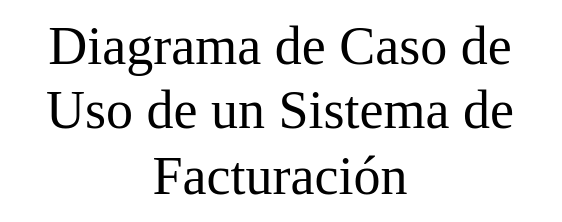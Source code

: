 <mxfile version="26.1.0" pages="3">
  <diagram name="Diagrama de caso de uso" id="xcA39kuPLzymjT6agbjP">
    <mxGraphModel dx="2261" dy="728" grid="1" gridSize="10" guides="1" tooltips="1" connect="1" arrows="1" fold="1" page="1" pageScale="1" pageWidth="827" pageHeight="1169" math="0" shadow="0">
      <root>
        <mxCell id="0" />
        <mxCell id="1" parent="0" />
        <mxCell id="t_MBgbET_2doBu12DgVh-1" value="&lt;font style=&quot;font-size: 27px;&quot; face=&quot;Times New Roman&quot;&gt;Diagrama de Caso de Uso de un Sistema de Facturación&lt;/font&gt;" style="text;html=1;align=center;verticalAlign=middle;whiteSpace=wrap;rounded=0;" vertex="1" parent="1">
          <mxGeometry x="-210" y="20" width="280" height="110" as="geometry" />
        </mxCell>
      </root>
    </mxGraphModel>
  </diagram>
  <diagram id="s45IghpgLH8B6r_WTjBE" name="Diagrama de Secuencia">
    <mxGraphModel dx="2261" dy="1897" grid="1" gridSize="10" guides="1" tooltips="1" connect="1" arrows="1" fold="1" page="1" pageScale="1" pageWidth="827" pageHeight="1169" math="0" shadow="0">
      <root>
        <mxCell id="0" />
        <mxCell id="1" parent="0" />
        <mxCell id="KhRd9uZqJfxdiIxI7CYo-1" value="Cliente&lt;div&gt;&lt;br&gt;&lt;/div&gt;" style="shape=umlActor;verticalLabelPosition=bottom;verticalAlign=top;html=1;outlineConnect=0;" vertex="1" parent="1">
          <mxGeometry x="-260" y="140" width="100" height="140" as="geometry" />
        </mxCell>
        <mxCell id="qHC5zQkxv4jwqWoaz_f5-1" value="&lt;font style=&quot;font-size: 27px;&quot; face=&quot;Times New Roman&quot;&gt;Diagrama de Secuencia un Sistema de Facturación&lt;/font&gt;" style="text;html=1;align=center;verticalAlign=middle;whiteSpace=wrap;rounded=0;" vertex="1" parent="1">
          <mxGeometry x="-200" y="-20" width="280" height="110" as="geometry" />
        </mxCell>
        <mxCell id="UFgG4pG3Vd_4C8uo6zTM-1" value="" style="endArrow=none;html=1;rounded=0;" edge="1" parent="1">
          <mxGeometry width="50" height="50" relative="1" as="geometry">
            <mxPoint x="-200" y="560" as="sourcePoint" />
            <mxPoint x="-200" y="310" as="targetPoint" />
          </mxGeometry>
        </mxCell>
        <mxCell id="UFgG4pG3Vd_4C8uo6zTM-2" value="" style="endArrow=none;dashed=1;html=1;dashPattern=1 3;strokeWidth=2;rounded=0;" edge="1" parent="1">
          <mxGeometry width="50" height="50" relative="1" as="geometry">
            <mxPoint x="-80" y="560" as="sourcePoint" />
            <mxPoint x="-80" y="310" as="targetPoint" />
          </mxGeometry>
        </mxCell>
      </root>
    </mxGraphModel>
  </diagram>
  <diagram id="6RL5IYVW7ehFDLnIbYe4" name="Diagrama de Colaboración">
    <mxGraphModel dx="2261" dy="728" grid="1" gridSize="10" guides="1" tooltips="1" connect="1" arrows="1" fold="1" page="1" pageScale="1" pageWidth="827" pageHeight="1169" math="0" shadow="0">
      <root>
        <mxCell id="0" />
        <mxCell id="1" parent="0" />
        <mxCell id="9GPXxR69ikhWOOgvVDXS-1" value="" style="rounded=0;whiteSpace=wrap;html=1;" parent="1" vertex="1">
          <mxGeometry x="-370" y="40" width="1160" height="630" as="geometry" />
        </mxCell>
        <mxCell id="9GPXxR69ikhWOOgvVDXS-2" value="&lt;font style=&quot;font-size: 27px;&quot; face=&quot;Times New Roman&quot;&gt;Diagrama de Colaboración de un Sistema de Facturación&lt;/font&gt;" style="text;html=1;align=center;verticalAlign=middle;whiteSpace=wrap;rounded=0;" parent="1" vertex="1">
          <mxGeometry x="-165" y="100" width="280" height="110" as="geometry" />
        </mxCell>
        <mxCell id="9GPXxR69ikhWOOgvVDXS-4" value="Cliente&lt;div&gt;&lt;br&gt;&lt;/div&gt;" style="shape=umlActor;verticalLabelPosition=bottom;verticalAlign=top;html=1;outlineConnect=0;" parent="1" vertex="1">
          <mxGeometry x="-250" y="255" width="100" height="140" as="geometry" />
        </mxCell>
        <mxCell id="9GPXxR69ikhWOOgvVDXS-5" value="Sistema de Facturación" style="rounded=0;whiteSpace=wrap;html=1;" parent="1" vertex="1">
          <mxGeometry x="100" y="255" width="150" height="55" as="geometry" />
        </mxCell>
        <mxCell id="9GPXxR69ikhWOOgvVDXS-6" value="" style="endArrow=classic;html=1;rounded=0;" parent="1" edge="1">
          <mxGeometry width="50" height="50" relative="1" as="geometry">
            <mxPoint x="310" y="282" as="sourcePoint" />
            <mxPoint x="491" y="282" as="targetPoint" />
            <Array as="points">
              <mxPoint x="370" y="282" />
            </Array>
          </mxGeometry>
        </mxCell>
        <mxCell id="9GPXxR69ikhWOOgvVDXS-7" value="" style="endArrow=classic;html=1;rounded=0;" parent="1" edge="1">
          <mxGeometry width="50" height="50" relative="1" as="geometry">
            <mxPoint x="-100" y="280" as="sourcePoint" />
            <mxPoint x="50" y="280" as="targetPoint" />
          </mxGeometry>
        </mxCell>
        <mxCell id="9GPXxR69ikhWOOgvVDXS-8" value=" &lt;br&gt;&lt;font&gt;  &lt;br&gt;&lt;font&gt; &lt;br&gt;&lt;br&gt;01.Solicita_Factura&lt;/font&gt;&lt;/font&gt;" style="text;html=1;align=center;verticalAlign=middle;whiteSpace=wrap;rounded=0;" parent="1" vertex="1">
          <mxGeometry x="-110" y="190" width="170" height="90" as="geometry" />
        </mxCell>
        <mxCell id="9GPXxR69ikhWOOgvVDXS-9" value="2. Obtener detalle de la compra&lt;br&gt;6. Registrar Transacción" style="text;html=1;align=center;verticalAlign=middle;whiteSpace=wrap;rounded=0;" parent="1" vertex="1">
          <mxGeometry x="320" y="190" width="150" height="90" as="geometry" />
        </mxCell>
        <mxCell id="9GPXxR69ikhWOOgvVDXS-11" value="3. Detalle de la compra" style="text;html=1;align=center;verticalAlign=middle;whiteSpace=wrap;rounded=0;" parent="1" vertex="1">
          <mxGeometry x="320" y="290" width="150" height="90" as="geometry" />
        </mxCell>
        <mxCell id="N8h60FljMT_TfsxbiQs3-1" value="Base de Datos" style="rounded=0;whiteSpace=wrap;html=1;" vertex="1" parent="1">
          <mxGeometry x="510" y="255" width="150" height="55" as="geometry" />
        </mxCell>
        <mxCell id="N8h60FljMT_TfsxbiQs3-2" value="" style="endArrow=none;html=1;rounded=0;exitX=1;exitY=0.333;exitDx=0;exitDy=0;exitPerimeter=0;entryX=0;entryY=0.75;entryDx=0;entryDy=0;" edge="1" parent="1" source="9GPXxR69ikhWOOgvVDXS-4" target="9GPXxR69ikhWOOgvVDXS-5">
          <mxGeometry width="50" height="50" relative="1" as="geometry">
            <mxPoint x="50" y="340" as="sourcePoint" />
            <mxPoint x="100" y="290" as="targetPoint" />
          </mxGeometry>
        </mxCell>
        <mxCell id="N8h60FljMT_TfsxbiQs3-4" value="" style="endArrow=none;html=1;rounded=0;exitX=1;exitY=0.75;exitDx=0;exitDy=0;entryX=0;entryY=0.75;entryDx=0;entryDy=0;" edge="1" parent="1" source="9GPXxR69ikhWOOgvVDXS-5" target="N8h60FljMT_TfsxbiQs3-1">
          <mxGeometry width="50" height="50" relative="1" as="geometry">
            <mxPoint x="270" y="310" as="sourcePoint" />
            <mxPoint x="520" y="304" as="targetPoint" />
          </mxGeometry>
        </mxCell>
        <mxCell id="N8h60FljMT_TfsxbiQs3-5" value="Procesador de Pagos" style="rounded=0;whiteSpace=wrap;html=1;" vertex="1" parent="1">
          <mxGeometry x="-50" y="480" width="150" height="55" as="geometry" />
        </mxCell>
        <mxCell id="N8h60FljMT_TfsxbiQs3-6" value="" style="endArrow=none;html=1;rounded=0;exitX=1;exitY=1;exitDx=0;exitDy=0;exitPerimeter=0;" edge="1" parent="1" source="9GPXxR69ikhWOOgvVDXS-4" target="N8h60FljMT_TfsxbiQs3-5">
          <mxGeometry width="50" height="50" relative="1" as="geometry">
            <mxPoint x="-180" y="526" as="sourcePoint" />
            <mxPoint x="70" y="520" as="targetPoint" />
          </mxGeometry>
        </mxCell>
        <mxCell id="N8h60FljMT_TfsxbiQs3-8" value="" style="endArrow=none;html=1;rounded=0;entryX=0.25;entryY=1;entryDx=0;entryDy=0;exitX=0.75;exitY=0;exitDx=0;exitDy=0;" edge="1" parent="1" source="N8h60FljMT_TfsxbiQs3-5" target="9GPXxR69ikhWOOgvVDXS-5">
          <mxGeometry width="50" height="50" relative="1" as="geometry">
            <mxPoint x="70" y="470" as="sourcePoint" />
            <mxPoint x="130" y="326" as="targetPoint" />
          </mxGeometry>
        </mxCell>
        <mxCell id="N8h60FljMT_TfsxbiQs3-10" value="" style="endArrow=classic;html=1;rounded=0;" edge="1" parent="1">
          <mxGeometry width="50" height="50" relative="1" as="geometry">
            <mxPoint x="50" y="320" as="sourcePoint" />
            <mxPoint x="-90" y="320" as="targetPoint" />
          </mxGeometry>
        </mxCell>
        <mxCell id="N8h60FljMT_TfsxbiQs3-11" value="" style="endArrow=classic;html=1;rounded=0;" edge="1" parent="1">
          <mxGeometry width="50" height="50" relative="1" as="geometry">
            <mxPoint x="480" y="320" as="sourcePoint" />
            <mxPoint x="310" y="320" as="targetPoint" />
          </mxGeometry>
        </mxCell>
        <mxCell id="N8h60FljMT_TfsxbiQs3-12" value="" style="endArrow=classic;html=1;rounded=0;" edge="1" parent="1">
          <mxGeometry width="50" height="50" relative="1" as="geometry">
            <mxPoint x="-170" y="420" as="sourcePoint" />
            <mxPoint x="-80" y="490" as="targetPoint" />
          </mxGeometry>
        </mxCell>
        <mxCell id="N8h60FljMT_TfsxbiQs3-14" value=" &lt;br&gt;&lt;font&gt;&lt;font&gt;&lt;br&gt;5. Genera Factura&lt;/font&gt;&lt;/font&gt;" style="text;html=1;align=center;verticalAlign=middle;whiteSpace=wrap;rounded=0;" vertex="1" parent="1">
          <mxGeometry x="-110" y="280" width="170" height="90" as="geometry" />
        </mxCell>
        <mxCell id="N8h60FljMT_TfsxbiQs3-16" value="4. Calcular Totales" style="text;html=1;align=center;verticalAlign=middle;whiteSpace=wrap;rounded=0;" vertex="1" parent="1">
          <mxGeometry x="90" y="310" width="170" height="90" as="geometry" />
        </mxCell>
        <mxCell id="N8h60FljMT_TfsxbiQs3-17" value="7. Genera Pago" style="text;html=1;align=center;verticalAlign=middle;whiteSpace=wrap;rounded=0;" vertex="1" parent="1">
          <mxGeometry x="-260" y="420" width="170" height="90" as="geometry" />
        </mxCell>
      </root>
    </mxGraphModel>
  </diagram>
</mxfile>
